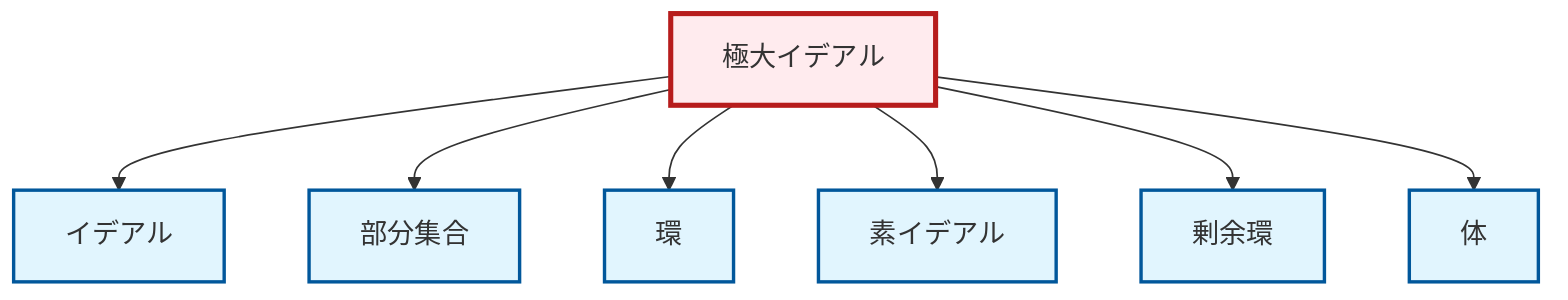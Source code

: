 graph TD
    classDef definition fill:#e1f5fe,stroke:#01579b,stroke-width:2px
    classDef theorem fill:#f3e5f5,stroke:#4a148c,stroke-width:2px
    classDef axiom fill:#fff3e0,stroke:#e65100,stroke-width:2px
    classDef example fill:#e8f5e9,stroke:#1b5e20,stroke-width:2px
    classDef current fill:#ffebee,stroke:#b71c1c,stroke-width:3px
    def-subset["部分集合"]:::definition
    def-ring["環"]:::definition
    def-quotient-ring["剰余環"]:::definition
    def-field["体"]:::definition
    def-ideal["イデアル"]:::definition
    def-prime-ideal["素イデアル"]:::definition
    def-maximal-ideal["極大イデアル"]:::definition
    def-maximal-ideal --> def-ideal
    def-maximal-ideal --> def-subset
    def-maximal-ideal --> def-ring
    def-maximal-ideal --> def-prime-ideal
    def-maximal-ideal --> def-quotient-ring
    def-maximal-ideal --> def-field
    class def-maximal-ideal current